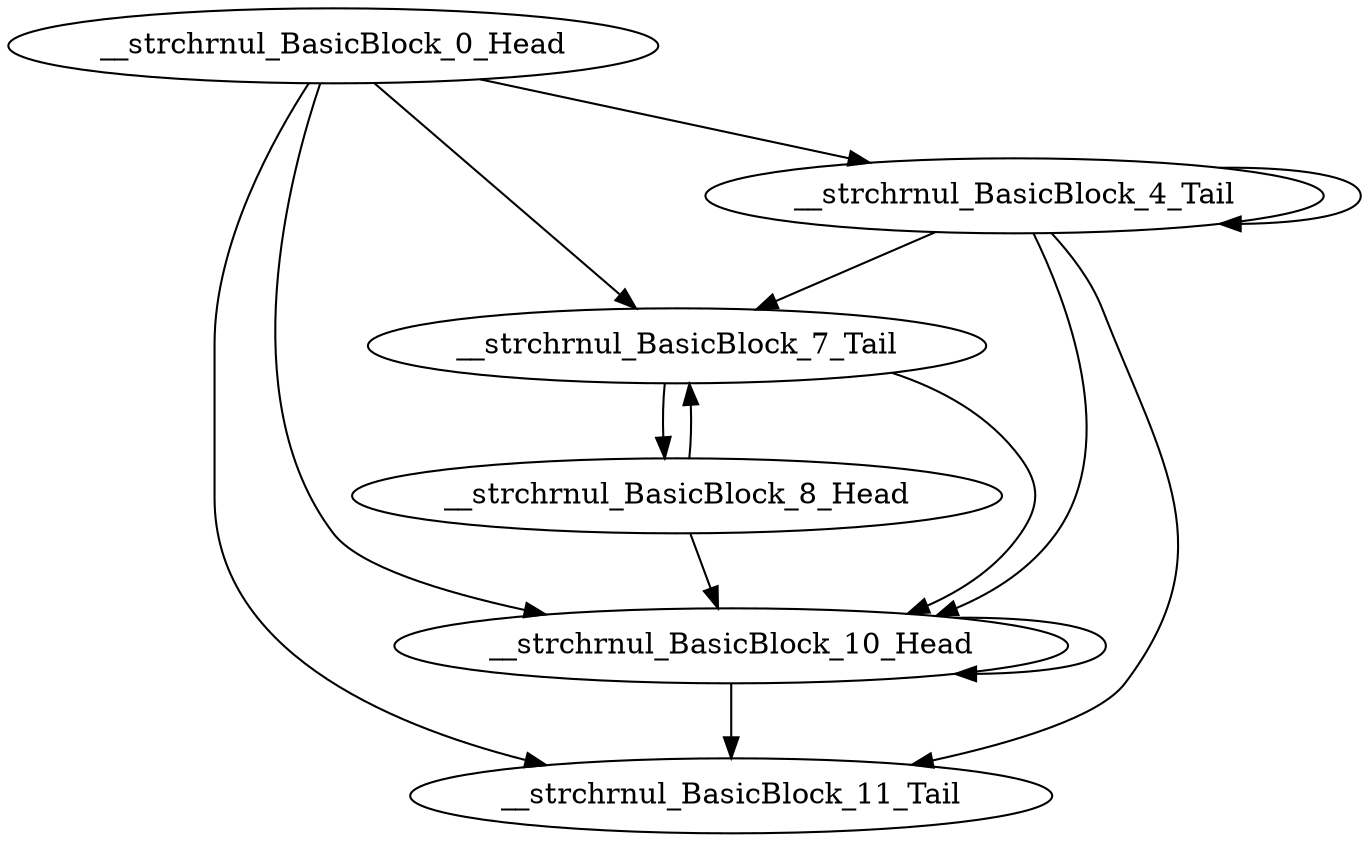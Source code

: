 digraph G {
    "__strchrnul_BasicBlock_10_Head" -> "__strchrnul_BasicBlock_10_Head"
    "__strchrnul_BasicBlock_10_Head" -> "__strchrnul_BasicBlock_11_Tail"
    "__strchrnul_BasicBlock_7_Tail" -> "__strchrnul_BasicBlock_10_Head"
    "__strchrnul_BasicBlock_7_Tail" -> "__strchrnul_BasicBlock_8_Head"
    "__strchrnul_BasicBlock_4_Tail" -> "__strchrnul_BasicBlock_10_Head"
    "__strchrnul_BasicBlock_4_Tail" -> "__strchrnul_BasicBlock_11_Tail"
    "__strchrnul_BasicBlock_4_Tail" -> "__strchrnul_BasicBlock_7_Tail"
    "__strchrnul_BasicBlock_4_Tail" -> "__strchrnul_BasicBlock_4_Tail"
    "__strchrnul_BasicBlock_8_Head" -> "__strchrnul_BasicBlock_10_Head"
    "__strchrnul_BasicBlock_8_Head" -> "__strchrnul_BasicBlock_7_Tail"
    "__strchrnul_BasicBlock_0_Head" -> "__strchrnul_BasicBlock_10_Head"
    "__strchrnul_BasicBlock_0_Head" -> "__strchrnul_BasicBlock_11_Tail"
    "__strchrnul_BasicBlock_0_Head" -> "__strchrnul_BasicBlock_7_Tail"
    "__strchrnul_BasicBlock_0_Head" -> "__strchrnul_BasicBlock_4_Tail"
}
